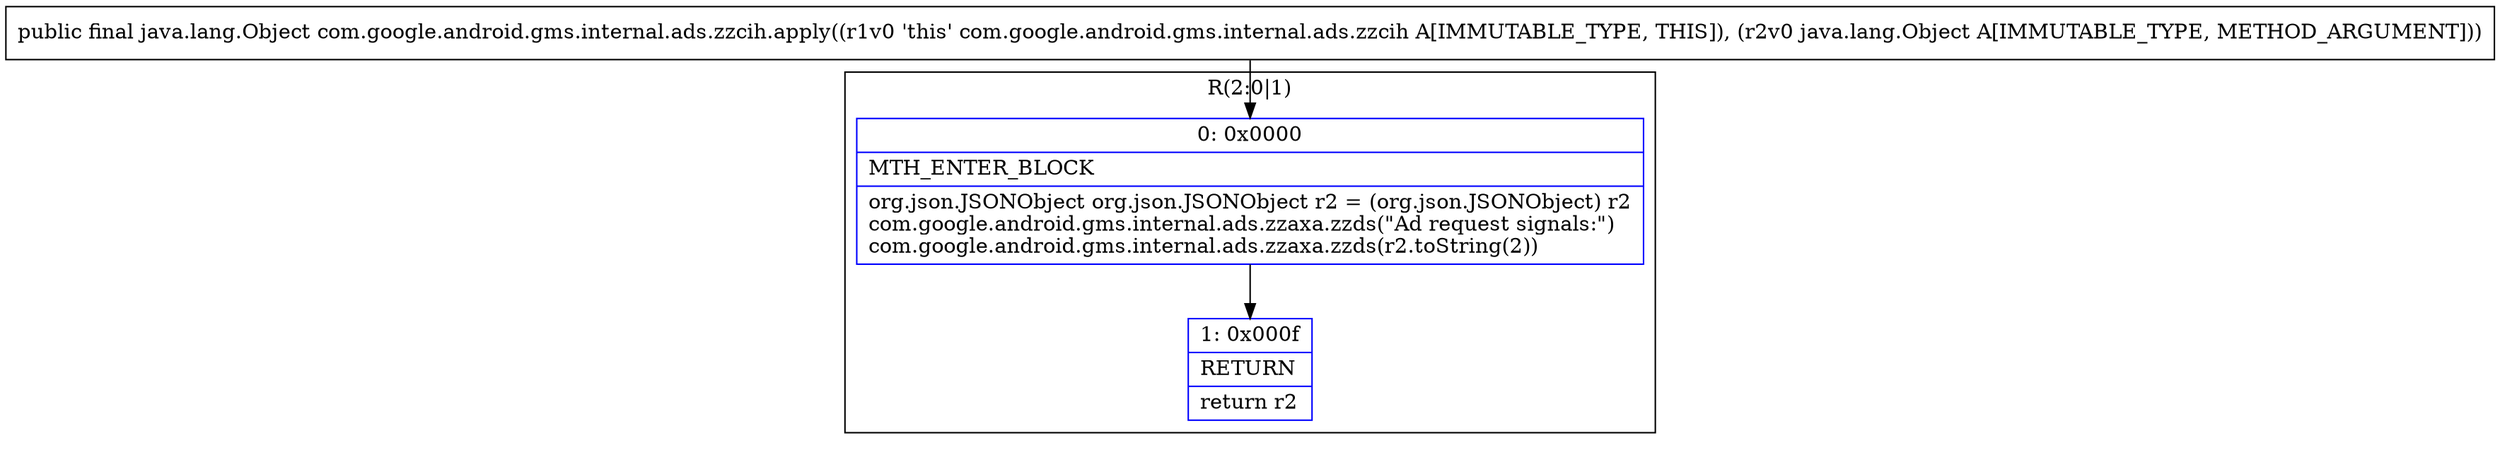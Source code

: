 digraph "CFG forcom.google.android.gms.internal.ads.zzcih.apply(Ljava\/lang\/Object;)Ljava\/lang\/Object;" {
subgraph cluster_Region_876020542 {
label = "R(2:0|1)";
node [shape=record,color=blue];
Node_0 [shape=record,label="{0\:\ 0x0000|MTH_ENTER_BLOCK\l|org.json.JSONObject org.json.JSONObject r2 = (org.json.JSONObject) r2\lcom.google.android.gms.internal.ads.zzaxa.zzds(\"Ad request signals:\")\lcom.google.android.gms.internal.ads.zzaxa.zzds(r2.toString(2))\l}"];
Node_1 [shape=record,label="{1\:\ 0x000f|RETURN\l|return r2\l}"];
}
MethodNode[shape=record,label="{public final java.lang.Object com.google.android.gms.internal.ads.zzcih.apply((r1v0 'this' com.google.android.gms.internal.ads.zzcih A[IMMUTABLE_TYPE, THIS]), (r2v0 java.lang.Object A[IMMUTABLE_TYPE, METHOD_ARGUMENT])) }"];
MethodNode -> Node_0;
Node_0 -> Node_1;
}

